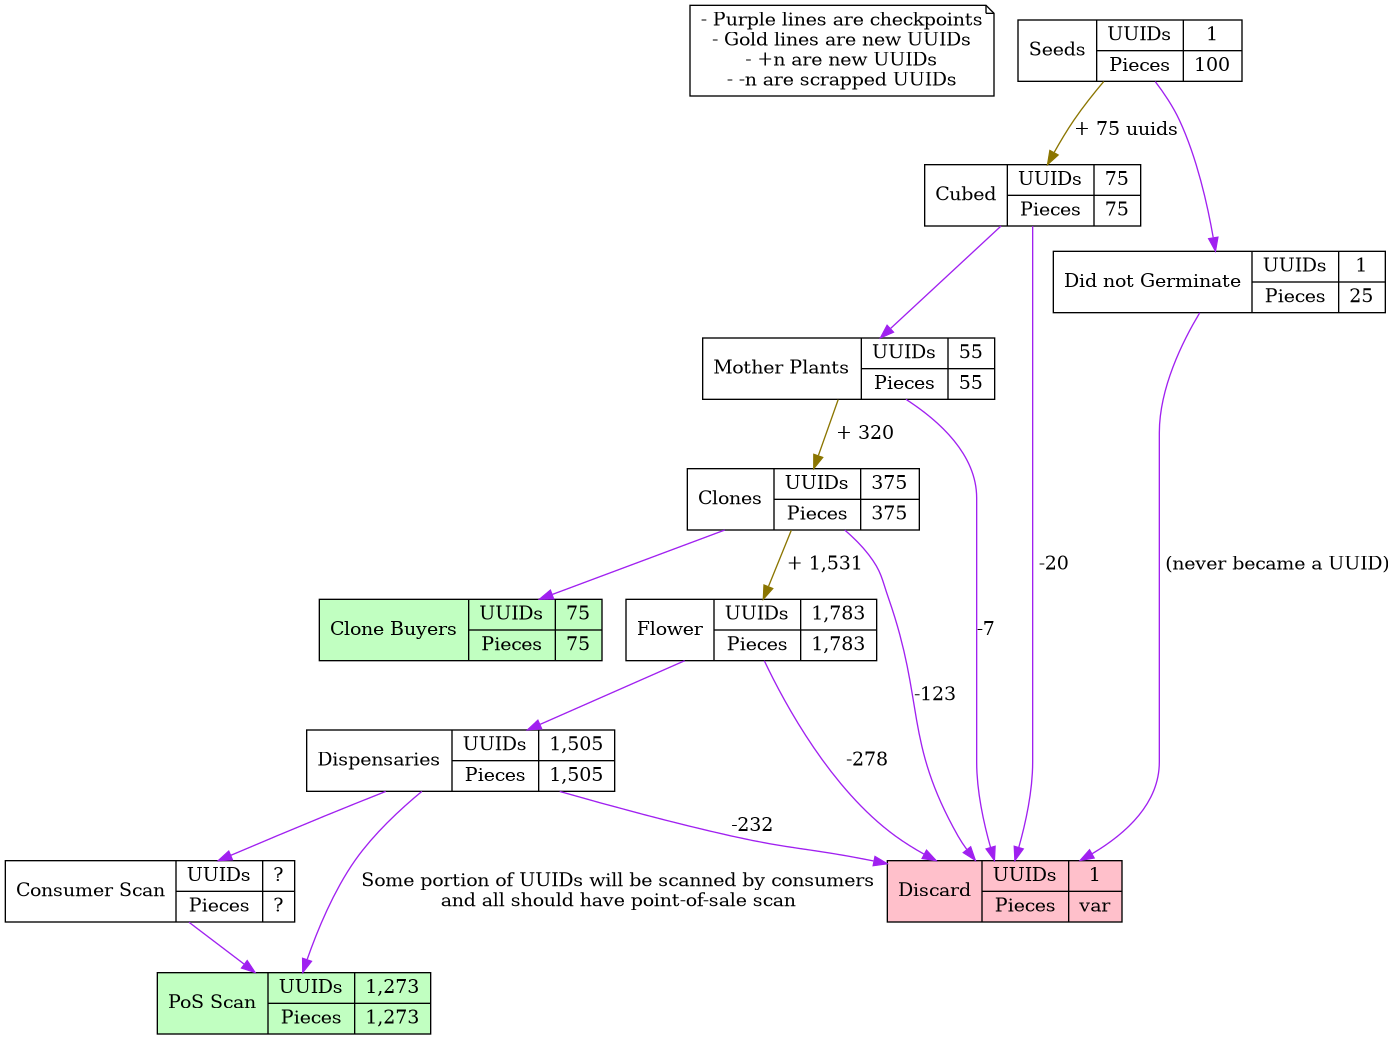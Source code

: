 @startuml tracability
digraph G {
    rankdir=TB;
    notes [label="- Purple lines are checkpoints\n- Gold lines are new UUIDs\n- +n are new UUIDs\n- -n are scrapped UUIDs",shape=note];
    node [shape=record];

    seeds_from_cookies [label="Seeds\n|{UUIDs|Pieces}|{{1}|{100}}"];
    cubed [label="Cubed\n|{UUIDs|Pieces}|{{75}|{75}}"];
    did_not_germinate [label="Did not Germinate\n|{UUIDs|Pieces}|{{1}|{25}}"];
    discard [fillcolor=pink,style=filled,label="Discard\n|{UUIDs|Pieces}|{{1}|{var}}"];
    mother_plants [label="Mother Plants\n|{UUIDs|Pieces}|{{55}|{55}}"];
    clones [label="Clones\n|{UUIDs|Pieces}|{{375}|{375}}"];
    clone_buyers [fillcolor=darkseagreen1,style=filled,label="Clone Buyers\n|{UUIDs|Pieces}|{{75}|{75}}"];
    flower [label="Flower\n|{UUIDs|Pieces}|{{1,783}|{1,783}}"];
    dispensaries [label="Dispensaries\n|{UUIDs|Pieces}|{{1,505}|{1,505}}"];
    consumers [label="Consumer Scan\n|{UUIDs|Pieces}|{{?}|{?}}"];
    pos_scan [fillcolor=darkseagreen1,style=filled,label="PoS Scan\n|{UUIDs|Pieces}|{{1,273}|{1,273}}"];

    seeds_from_cookies -> cubed [label="+ 75 uuids",color=gold4];
    cubed -> mother_plants [label="",color=purple];
    cubed -> discard [label=" -20",color=purple];

    seeds_from_cookies -> did_not_germinate [label="",color=purple];
    did_not_germinate -> discard [label=" (never became a UUID)",color=purple];

    mother_plants -> clones [color=gold4,label=" + 320"];
    mother_plants -> discard [label="-7",color=purple];

    clones -> flower [label=" + 1,531",color=gold4];
    clones -> clone_buyers [color=purple];
    clones -> discard [label="-123",color=purple];

    flower -> dispensaries [label="",color=purple];
    flower -> discard [label="-278",color=purple];

    dispensaries -> consumers [label="",color=purple];
    dispensaries -> discard [label="-232",color=purple];

    consumers -> pos_scan [label="",color=purple];
    dispensaries -> pos_scan [label=" Some portion of UUIDs will be scanned by consumers\n and all should have point-of-sale scan",color=purple];
}
@enduml